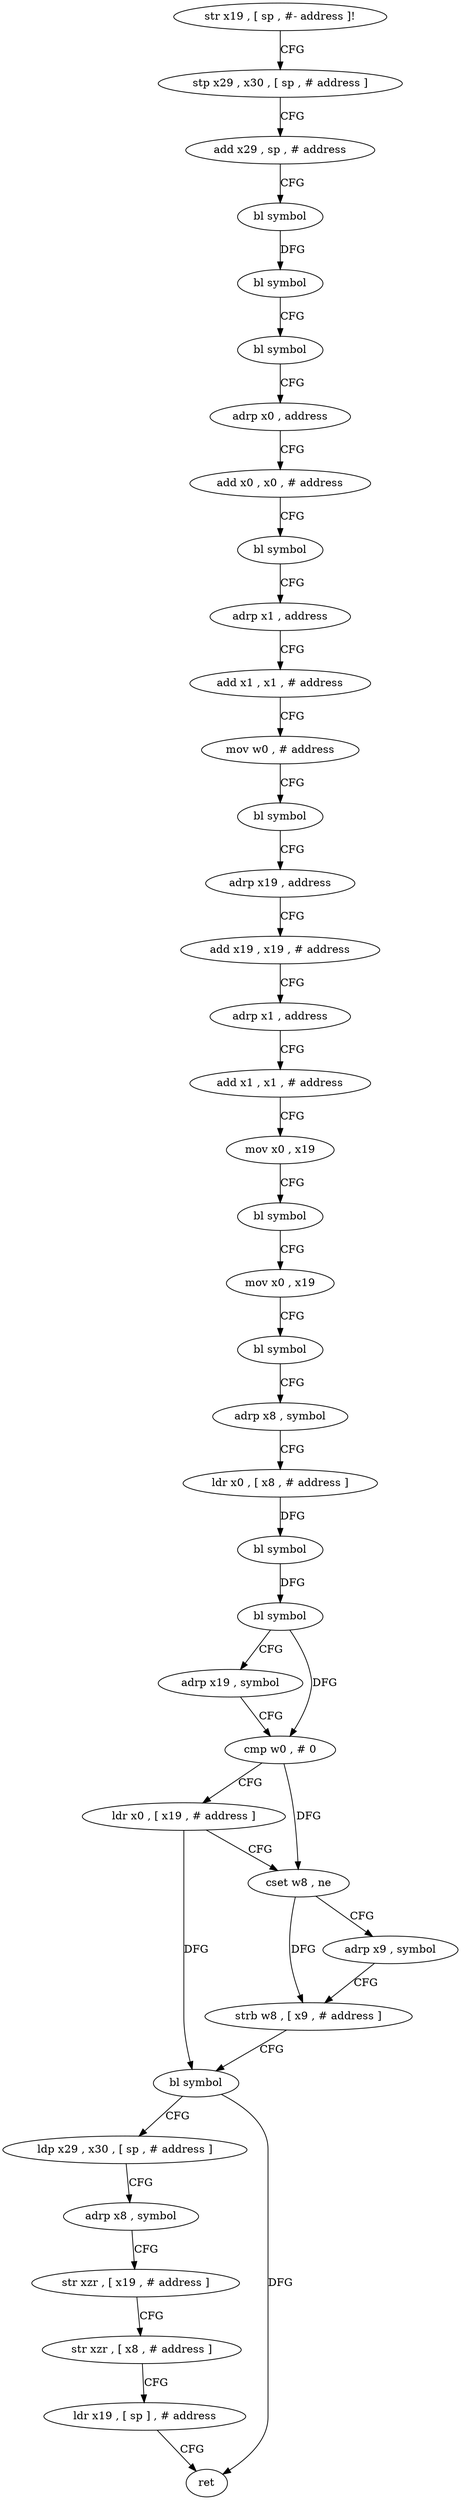 digraph "func" {
"4211420" [label = "str x19 , [ sp , #- address ]!" ]
"4211424" [label = "stp x29 , x30 , [ sp , # address ]" ]
"4211428" [label = "add x29 , sp , # address" ]
"4211432" [label = "bl symbol" ]
"4211436" [label = "bl symbol" ]
"4211440" [label = "bl symbol" ]
"4211444" [label = "adrp x0 , address" ]
"4211448" [label = "add x0 , x0 , # address" ]
"4211452" [label = "bl symbol" ]
"4211456" [label = "adrp x1 , address" ]
"4211460" [label = "add x1 , x1 , # address" ]
"4211464" [label = "mov w0 , # address" ]
"4211468" [label = "bl symbol" ]
"4211472" [label = "adrp x19 , address" ]
"4211476" [label = "add x19 , x19 , # address" ]
"4211480" [label = "adrp x1 , address" ]
"4211484" [label = "add x1 , x1 , # address" ]
"4211488" [label = "mov x0 , x19" ]
"4211492" [label = "bl symbol" ]
"4211496" [label = "mov x0 , x19" ]
"4211500" [label = "bl symbol" ]
"4211504" [label = "adrp x8 , symbol" ]
"4211508" [label = "ldr x0 , [ x8 , # address ]" ]
"4211512" [label = "bl symbol" ]
"4211516" [label = "bl symbol" ]
"4211520" [label = "adrp x19 , symbol" ]
"4211524" [label = "cmp w0 , # 0" ]
"4211528" [label = "ldr x0 , [ x19 , # address ]" ]
"4211532" [label = "cset w8 , ne" ]
"4211536" [label = "adrp x9 , symbol" ]
"4211540" [label = "strb w8 , [ x9 , # address ]" ]
"4211544" [label = "bl symbol" ]
"4211548" [label = "ldp x29 , x30 , [ sp , # address ]" ]
"4211552" [label = "adrp x8 , symbol" ]
"4211556" [label = "str xzr , [ x19 , # address ]" ]
"4211560" [label = "str xzr , [ x8 , # address ]" ]
"4211564" [label = "ldr x19 , [ sp ] , # address" ]
"4211568" [label = "ret" ]
"4211420" -> "4211424" [ label = "CFG" ]
"4211424" -> "4211428" [ label = "CFG" ]
"4211428" -> "4211432" [ label = "CFG" ]
"4211432" -> "4211436" [ label = "DFG" ]
"4211436" -> "4211440" [ label = "CFG" ]
"4211440" -> "4211444" [ label = "CFG" ]
"4211444" -> "4211448" [ label = "CFG" ]
"4211448" -> "4211452" [ label = "CFG" ]
"4211452" -> "4211456" [ label = "CFG" ]
"4211456" -> "4211460" [ label = "CFG" ]
"4211460" -> "4211464" [ label = "CFG" ]
"4211464" -> "4211468" [ label = "CFG" ]
"4211468" -> "4211472" [ label = "CFG" ]
"4211472" -> "4211476" [ label = "CFG" ]
"4211476" -> "4211480" [ label = "CFG" ]
"4211480" -> "4211484" [ label = "CFG" ]
"4211484" -> "4211488" [ label = "CFG" ]
"4211488" -> "4211492" [ label = "CFG" ]
"4211492" -> "4211496" [ label = "CFG" ]
"4211496" -> "4211500" [ label = "CFG" ]
"4211500" -> "4211504" [ label = "CFG" ]
"4211504" -> "4211508" [ label = "CFG" ]
"4211508" -> "4211512" [ label = "DFG" ]
"4211512" -> "4211516" [ label = "DFG" ]
"4211516" -> "4211520" [ label = "CFG" ]
"4211516" -> "4211524" [ label = "DFG" ]
"4211520" -> "4211524" [ label = "CFG" ]
"4211524" -> "4211528" [ label = "CFG" ]
"4211524" -> "4211532" [ label = "DFG" ]
"4211528" -> "4211532" [ label = "CFG" ]
"4211528" -> "4211544" [ label = "DFG" ]
"4211532" -> "4211536" [ label = "CFG" ]
"4211532" -> "4211540" [ label = "DFG" ]
"4211536" -> "4211540" [ label = "CFG" ]
"4211540" -> "4211544" [ label = "CFG" ]
"4211544" -> "4211548" [ label = "CFG" ]
"4211544" -> "4211568" [ label = "DFG" ]
"4211548" -> "4211552" [ label = "CFG" ]
"4211552" -> "4211556" [ label = "CFG" ]
"4211556" -> "4211560" [ label = "CFG" ]
"4211560" -> "4211564" [ label = "CFG" ]
"4211564" -> "4211568" [ label = "CFG" ]
}
